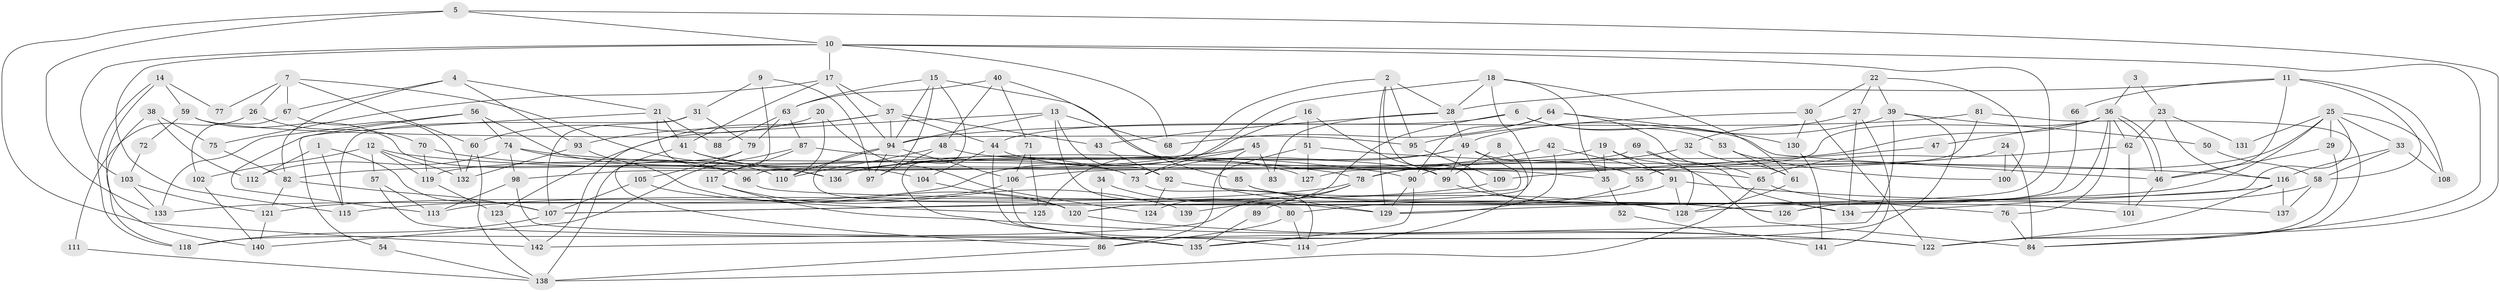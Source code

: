 // coarse degree distribution, {8: 0.08771929824561403, 6: 0.19298245614035087, 5: 0.2807017543859649, 3: 0.07017543859649122, 4: 0.10526315789473684, 10: 0.07017543859649122, 12: 0.017543859649122806, 7: 0.10526315789473684, 9: 0.03508771929824561, 11: 0.03508771929824561}
// Generated by graph-tools (version 1.1) at 2025/37/03/04/25 23:37:00]
// undirected, 142 vertices, 284 edges
graph export_dot {
  node [color=gray90,style=filled];
  1;
  2;
  3;
  4;
  5;
  6;
  7;
  8;
  9;
  10;
  11;
  12;
  13;
  14;
  15;
  16;
  17;
  18;
  19;
  20;
  21;
  22;
  23;
  24;
  25;
  26;
  27;
  28;
  29;
  30;
  31;
  32;
  33;
  34;
  35;
  36;
  37;
  38;
  39;
  40;
  41;
  42;
  43;
  44;
  45;
  46;
  47;
  48;
  49;
  50;
  51;
  52;
  53;
  54;
  55;
  56;
  57;
  58;
  59;
  60;
  61;
  62;
  63;
  64;
  65;
  66;
  67;
  68;
  69;
  70;
  71;
  72;
  73;
  74;
  75;
  76;
  77;
  78;
  79;
  80;
  81;
  82;
  83;
  84;
  85;
  86;
  87;
  88;
  89;
  90;
  91;
  92;
  93;
  94;
  95;
  96;
  97;
  98;
  99;
  100;
  101;
  102;
  103;
  104;
  105;
  106;
  107;
  108;
  109;
  110;
  111;
  112;
  113;
  114;
  115;
  116;
  117;
  118;
  119;
  120;
  121;
  122;
  123;
  124;
  125;
  126;
  127;
  128;
  129;
  130;
  131;
  132;
  133;
  134;
  135;
  136;
  137;
  138;
  139;
  140;
  141;
  142;
  1 -- 107;
  1 -- 115;
  1 -- 112;
  2 -- 129;
  2 -- 98;
  2 -- 28;
  2 -- 95;
  2 -- 134;
  3 -- 36;
  3 -- 23;
  4 -- 82;
  4 -- 67;
  4 -- 21;
  4 -- 93;
  5 -- 122;
  5 -- 10;
  5 -- 133;
  5 -- 142;
  6 -- 46;
  6 -- 44;
  6 -- 53;
  6 -- 124;
  7 -- 60;
  7 -- 110;
  7 -- 26;
  7 -- 67;
  7 -- 77;
  8 -- 114;
  8 -- 99;
  9 -- 31;
  9 -- 117;
  9 -- 97;
  10 -- 103;
  10 -- 120;
  10 -- 17;
  10 -- 68;
  10 -- 84;
  10 -- 115;
  11 -- 46;
  11 -- 28;
  11 -- 58;
  11 -- 66;
  11 -- 108;
  12 -- 132;
  12 -- 57;
  12 -- 35;
  12 -- 102;
  12 -- 119;
  13 -- 80;
  13 -- 94;
  13 -- 68;
  13 -- 92;
  13 -- 123;
  14 -- 118;
  14 -- 118;
  14 -- 59;
  14 -- 77;
  15 -- 94;
  15 -- 97;
  15 -- 63;
  15 -- 65;
  15 -- 135;
  16 -- 51;
  16 -- 133;
  16 -- 99;
  17 -- 94;
  17 -- 37;
  17 -- 41;
  17 -- 75;
  18 -- 73;
  18 -- 28;
  18 -- 35;
  18 -- 61;
  18 -- 120;
  19 -- 84;
  19 -- 35;
  19 -- 82;
  19 -- 91;
  20 -- 124;
  20 -- 60;
  20 -- 110;
  21 -- 41;
  21 -- 54;
  21 -- 88;
  21 -- 136;
  22 -- 100;
  22 -- 27;
  22 -- 30;
  22 -- 39;
  23 -- 62;
  23 -- 116;
  23 -- 131;
  24 -- 84;
  24 -- 106;
  24 -- 100;
  25 -- 33;
  25 -- 55;
  25 -- 29;
  25 -- 107;
  25 -- 108;
  25 -- 129;
  25 -- 131;
  26 -- 70;
  26 -- 111;
  27 -- 134;
  27 -- 32;
  27 -- 141;
  28 -- 49;
  28 -- 43;
  28 -- 83;
  29 -- 122;
  29 -- 46;
  30 -- 122;
  30 -- 95;
  30 -- 130;
  31 -- 79;
  31 -- 107;
  31 -- 115;
  32 -- 78;
  32 -- 61;
  33 -- 108;
  33 -- 58;
  33 -- 116;
  34 -- 129;
  34 -- 86;
  35 -- 52;
  36 -- 46;
  36 -- 46;
  36 -- 90;
  36 -- 47;
  36 -- 62;
  36 -- 76;
  36 -- 126;
  36 -- 127;
  37 -- 93;
  37 -- 43;
  37 -- 44;
  37 -- 94;
  37 -- 142;
  38 -- 140;
  38 -- 75;
  38 -- 112;
  39 -- 142;
  39 -- 49;
  39 -- 50;
  39 -- 135;
  40 -- 48;
  40 -- 63;
  40 -- 71;
  40 -- 85;
  41 -- 104;
  41 -- 73;
  41 -- 138;
  42 -- 129;
  42 -- 91;
  42 -- 78;
  43 -- 92;
  44 -- 135;
  44 -- 104;
  44 -- 127;
  45 -- 136;
  45 -- 129;
  45 -- 83;
  45 -- 125;
  46 -- 101;
  47 -- 109;
  48 -- 99;
  48 -- 110;
  48 -- 97;
  49 -- 99;
  49 -- 55;
  49 -- 73;
  49 -- 107;
  49 -- 136;
  50 -- 58;
  51 -- 116;
  51 -- 127;
  51 -- 86;
  52 -- 141;
  53 -- 61;
  53 -- 100;
  54 -- 138;
  55 -- 80;
  56 -- 73;
  56 -- 74;
  56 -- 113;
  56 -- 133;
  57 -- 135;
  57 -- 113;
  58 -- 126;
  58 -- 137;
  59 -- 96;
  59 -- 95;
  59 -- 72;
  60 -- 132;
  60 -- 138;
  61 -- 128;
  62 -- 101;
  62 -- 65;
  63 -- 79;
  63 -- 87;
  63 -- 88;
  64 -- 65;
  64 -- 68;
  64 -- 90;
  64 -- 130;
  65 -- 76;
  65 -- 138;
  66 -- 128;
  67 -- 102;
  67 -- 132;
  69 -- 119;
  69 -- 134;
  69 -- 128;
  70 -- 119;
  70 -- 136;
  71 -- 106;
  71 -- 125;
  72 -- 103;
  73 -- 114;
  74 -- 78;
  74 -- 112;
  74 -- 96;
  74 -- 98;
  75 -- 82;
  76 -- 84;
  78 -- 118;
  78 -- 89;
  78 -- 121;
  79 -- 105;
  79 -- 86;
  80 -- 86;
  80 -- 114;
  81 -- 94;
  81 -- 84;
  81 -- 96;
  82 -- 107;
  82 -- 121;
  85 -- 128;
  85 -- 126;
  86 -- 138;
  87 -- 90;
  87 -- 117;
  87 -- 140;
  89 -- 135;
  90 -- 135;
  90 -- 129;
  91 -- 128;
  91 -- 137;
  91 -- 139;
  92 -- 124;
  92 -- 128;
  93 -- 120;
  93 -- 132;
  94 -- 97;
  94 -- 106;
  94 -- 110;
  94 -- 120;
  95 -- 109;
  96 -- 101;
  98 -- 122;
  98 -- 113;
  99 -- 126;
  102 -- 140;
  103 -- 121;
  103 -- 133;
  104 -- 120;
  105 -- 107;
  105 -- 125;
  106 -- 115;
  106 -- 114;
  107 -- 118;
  109 -- 113;
  111 -- 138;
  116 -- 137;
  116 -- 122;
  116 -- 134;
  117 -- 122;
  117 -- 139;
  119 -- 123;
  120 -- 122;
  121 -- 140;
  123 -- 142;
  130 -- 141;
}

